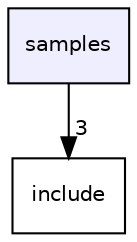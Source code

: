 digraph "/Users/sidharthamani/huffman_coder/samples" {
  compound=true
  node [ fontsize="10", fontname="Helvetica"];
  edge [ labelfontsize="10", labelfontname="Helvetica"];
  dir_6f9635d4fbfa321d4c00f29df5cd540c [shape=box, label="samples", style="filled", fillcolor="#eeeeff", pencolor="black", URL="dir_6f9635d4fbfa321d4c00f29df5cd540c.html"];
  dir_d44c64559bbebec7f509842c48db8b23 [shape=box label="include" URL="dir_d44c64559bbebec7f509842c48db8b23.html"];
  dir_6f9635d4fbfa321d4c00f29df5cd540c->dir_d44c64559bbebec7f509842c48db8b23 [headlabel="3", labeldistance=1.5 headhref="dir_000003_000000.html"];
}
